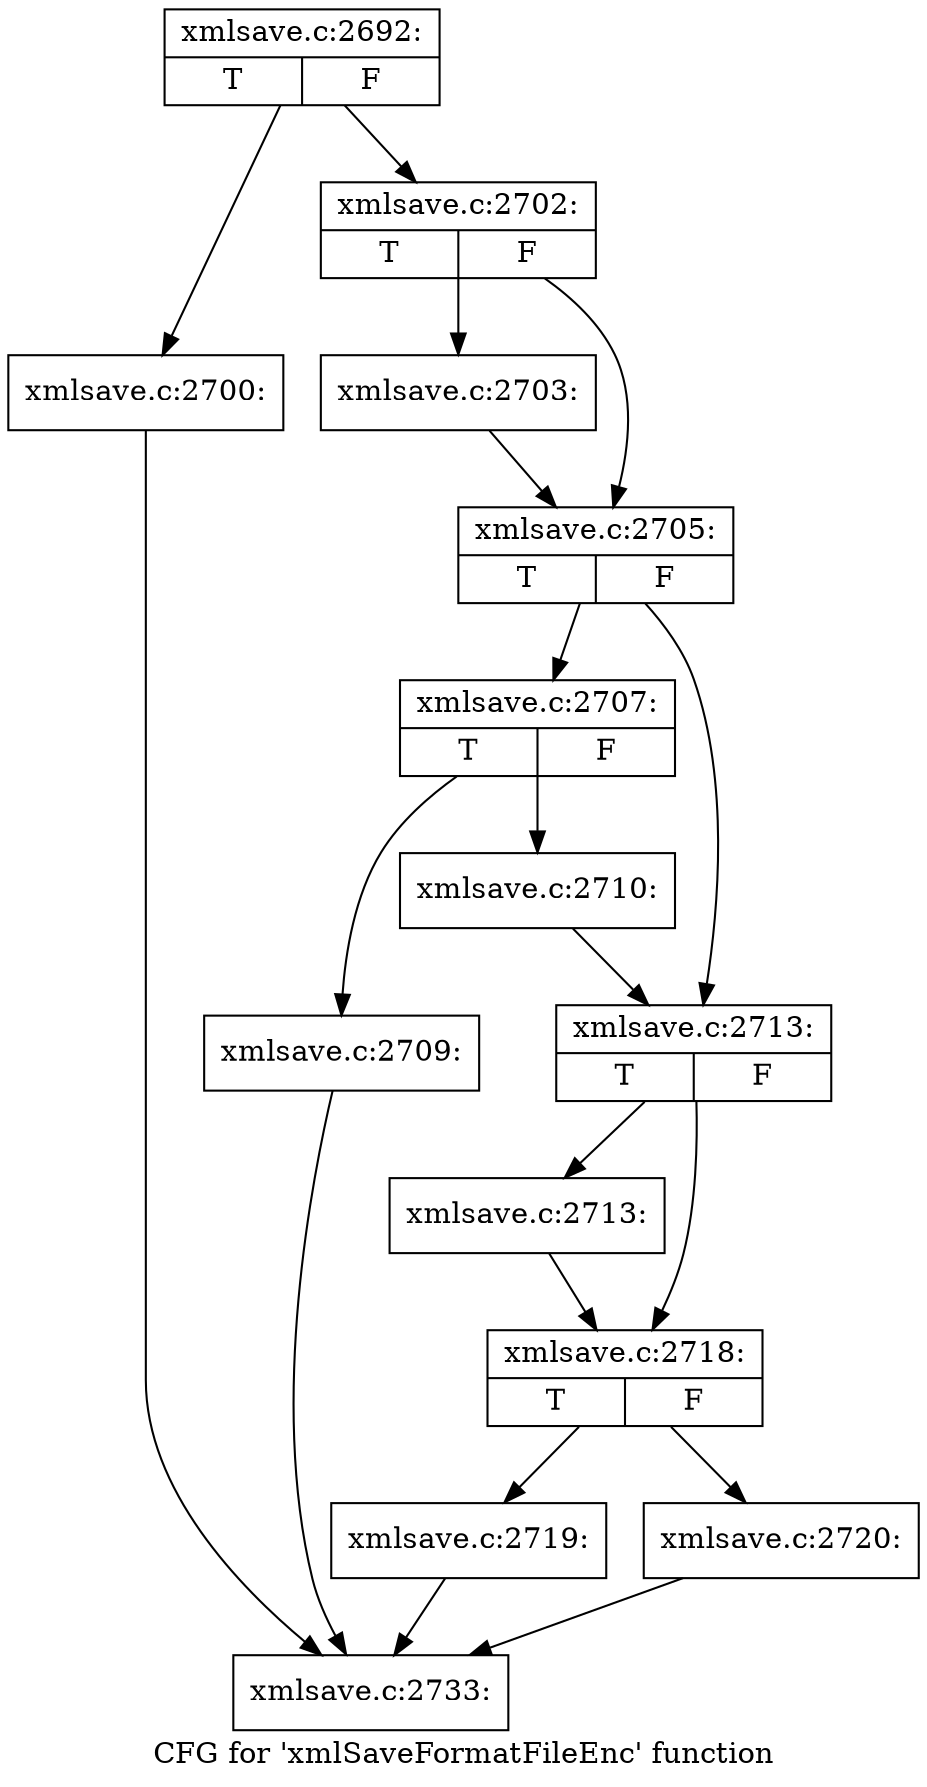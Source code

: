 digraph "CFG for 'xmlSaveFormatFileEnc' function" {
	label="CFG for 'xmlSaveFormatFileEnc' function";

	Node0x579c720 [shape=record,label="{xmlsave.c:2692:|{<s0>T|<s1>F}}"];
	Node0x579c720 -> Node0x579e2a0;
	Node0x579c720 -> Node0x579e2f0;
	Node0x579e2a0 [shape=record,label="{xmlsave.c:2700:}"];
	Node0x579e2a0 -> Node0x5796740;
	Node0x579e2f0 [shape=record,label="{xmlsave.c:2702:|{<s0>T|<s1>F}}"];
	Node0x579e2f0 -> Node0x579e7b0;
	Node0x579e2f0 -> Node0x579e800;
	Node0x579e7b0 [shape=record,label="{xmlsave.c:2703:}"];
	Node0x579e7b0 -> Node0x579e800;
	Node0x579e800 [shape=record,label="{xmlsave.c:2705:|{<s0>T|<s1>F}}"];
	Node0x579e800 -> Node0x579ee50;
	Node0x579e800 -> Node0x579eea0;
	Node0x579ee50 [shape=record,label="{xmlsave.c:2707:|{<s0>T|<s1>F}}"];
	Node0x579ee50 -> Node0x579f430;
	Node0x579ee50 -> Node0x579f480;
	Node0x579f430 [shape=record,label="{xmlsave.c:2709:}"];
	Node0x579f430 -> Node0x5796740;
	Node0x579f480 [shape=record,label="{xmlsave.c:2710:}"];
	Node0x579f480 -> Node0x579eea0;
	Node0x579eea0 [shape=record,label="{xmlsave.c:2713:|{<s0>T|<s1>F}}"];
	Node0x579eea0 -> Node0x579fa30;
	Node0x579eea0 -> Node0x579fa80;
	Node0x579fa30 [shape=record,label="{xmlsave.c:2713:}"];
	Node0x579fa30 -> Node0x579fa80;
	Node0x579fa80 [shape=record,label="{xmlsave.c:2718:|{<s0>T|<s1>F}}"];
	Node0x579fa80 -> Node0x57a0750;
	Node0x579fa80 -> Node0x57a0a80;
	Node0x57a0750 [shape=record,label="{xmlsave.c:2719:}"];
	Node0x57a0750 -> Node0x5796740;
	Node0x57a0a80 [shape=record,label="{xmlsave.c:2720:}"];
	Node0x57a0a80 -> Node0x5796740;
	Node0x5796740 [shape=record,label="{xmlsave.c:2733:}"];
}
